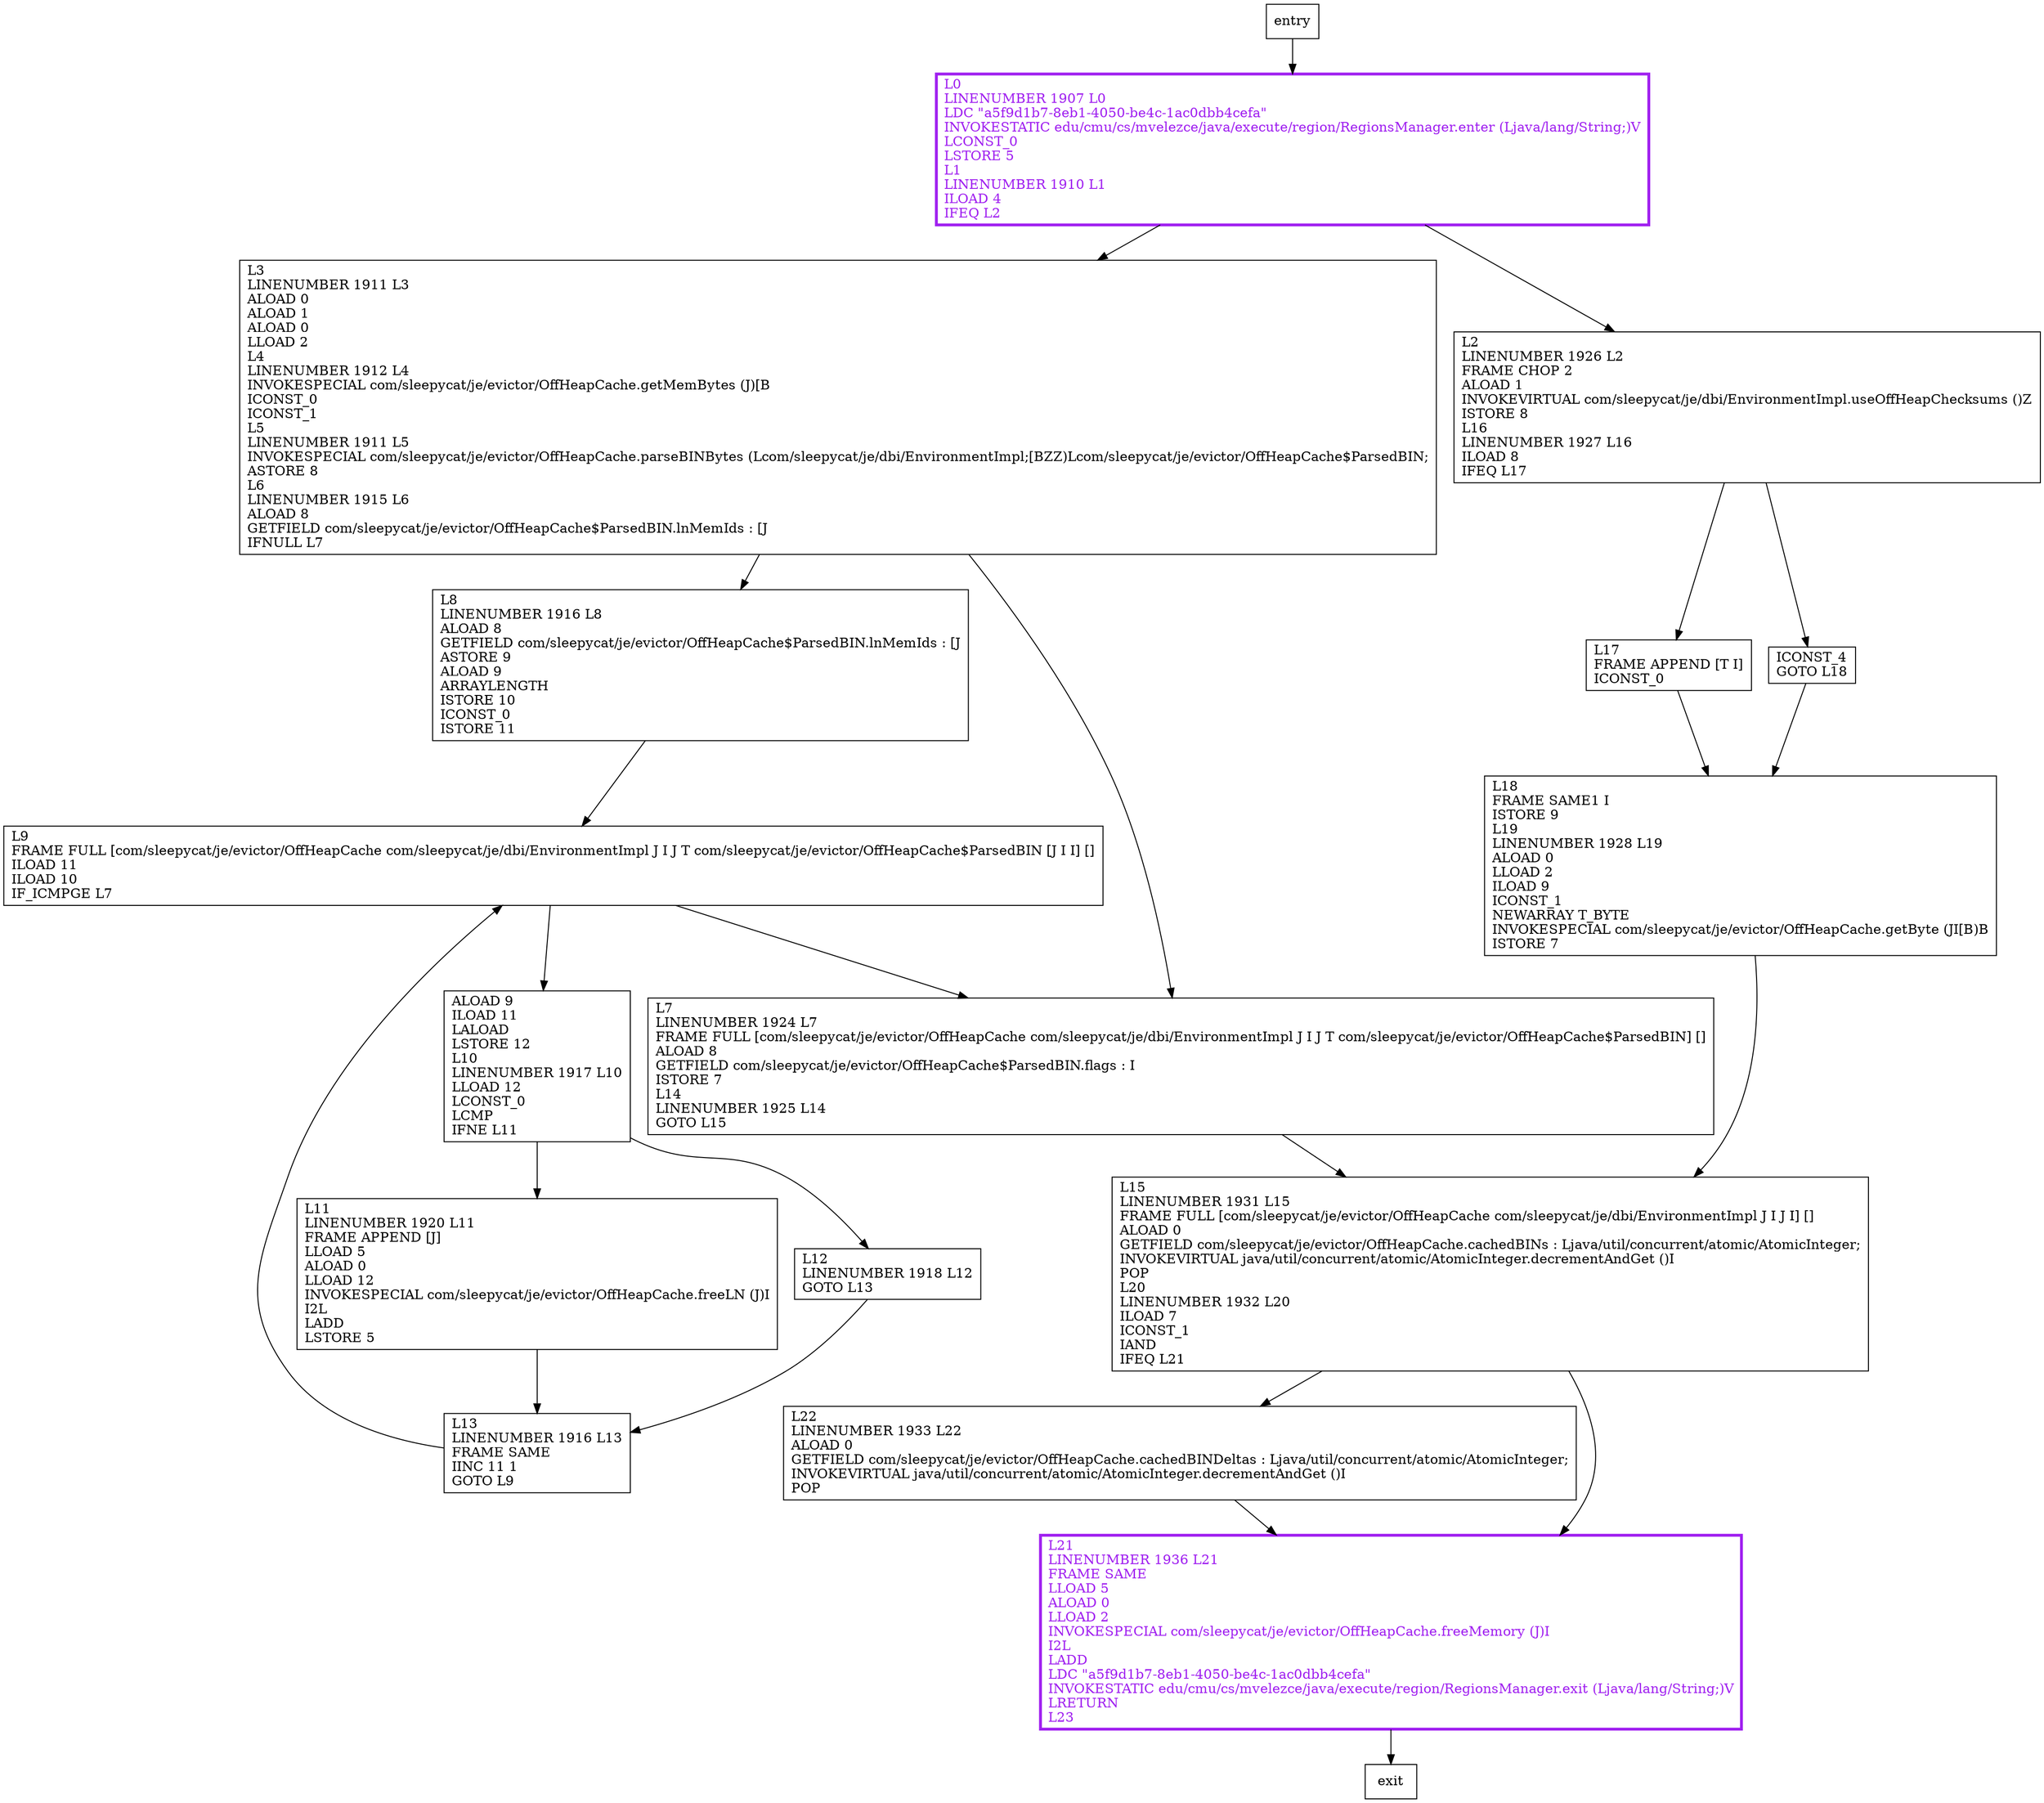 digraph freeBIN {
node [shape=record];
1253832431 [label="L3\lLINENUMBER 1911 L3\lALOAD 0\lALOAD 1\lALOAD 0\lLLOAD 2\lL4\lLINENUMBER 1912 L4\lINVOKESPECIAL com/sleepycat/je/evictor/OffHeapCache.getMemBytes (J)[B\lICONST_0\lICONST_1\lL5\lLINENUMBER 1911 L5\lINVOKESPECIAL com/sleepycat/je/evictor/OffHeapCache.parseBINBytes (Lcom/sleepycat/je/dbi/EnvironmentImpl;[BZZ)Lcom/sleepycat/je/evictor/OffHeapCache$ParsedBIN;\lASTORE 8\lL6\lLINENUMBER 1915 L6\lALOAD 8\lGETFIELD com/sleepycat/je/evictor/OffHeapCache$ParsedBIN.lnMemIds : [J\lIFNULL L7\l"];
557613864 [label="L13\lLINENUMBER 1916 L13\lFRAME SAME\lIINC 11 1\lGOTO L9\l"];
491859467 [label="L22\lLINENUMBER 1933 L22\lALOAD 0\lGETFIELD com/sleepycat/je/evictor/OffHeapCache.cachedBINDeltas : Ljava/util/concurrent/atomic/AtomicInteger;\lINVOKEVIRTUAL java/util/concurrent/atomic/AtomicInteger.decrementAndGet ()I\lPOP\l"];
94396665 [label="L21\lLINENUMBER 1936 L21\lFRAME SAME\lLLOAD 5\lALOAD 0\lLLOAD 2\lINVOKESPECIAL com/sleepycat/je/evictor/OffHeapCache.freeMemory (J)I\lI2L\lLADD\lLDC \"a5f9d1b7-8eb1-4050-be4c-1ac0dbb4cefa\"\lINVOKESTATIC edu/cmu/cs/mvelezce/java/execute/region/RegionsManager.exit (Ljava/lang/String;)V\lLRETURN\lL23\l"];
962421091 [label="L9\lFRAME FULL [com/sleepycat/je/evictor/OffHeapCache com/sleepycat/je/dbi/EnvironmentImpl J I J T com/sleepycat/je/evictor/OffHeapCache$ParsedBIN [J I I] []\lILOAD 11\lILOAD 10\lIF_ICMPGE L7\l"];
169711441 [label="L8\lLINENUMBER 1916 L8\lALOAD 8\lGETFIELD com/sleepycat/je/evictor/OffHeapCache$ParsedBIN.lnMemIds : [J\lASTORE 9\lALOAD 9\lARRAYLENGTH\lISTORE 10\lICONST_0\lISTORE 11\l"];
758197848 [label="L15\lLINENUMBER 1931 L15\lFRAME FULL [com/sleepycat/je/evictor/OffHeapCache com/sleepycat/je/dbi/EnvironmentImpl J I J I] []\lALOAD 0\lGETFIELD com/sleepycat/je/evictor/OffHeapCache.cachedBINs : Ljava/util/concurrent/atomic/AtomicInteger;\lINVOKEVIRTUAL java/util/concurrent/atomic/AtomicInteger.decrementAndGet ()I\lPOP\lL20\lLINENUMBER 1932 L20\lILOAD 7\lICONST_1\lIAND\lIFEQ L21\l"];
1941480005 [label="L11\lLINENUMBER 1920 L11\lFRAME APPEND [J]\lLLOAD 5\lALOAD 0\lLLOAD 12\lINVOKESPECIAL com/sleepycat/je/evictor/OffHeapCache.freeLN (J)I\lI2L\lLADD\lLSTORE 5\l"];
1254773868 [label="L17\lFRAME APPEND [T I]\lICONST_0\l"];
511852655 [label="ALOAD 9\lILOAD 11\lLALOAD\lLSTORE 12\lL10\lLINENUMBER 1917 L10\lLLOAD 12\lLCONST_0\lLCMP\lIFNE L11\l"];
457684743 [label="L0\lLINENUMBER 1907 L0\lLDC \"a5f9d1b7-8eb1-4050-be4c-1ac0dbb4cefa\"\lINVOKESTATIC edu/cmu/cs/mvelezce/java/execute/region/RegionsManager.enter (Ljava/lang/String;)V\lLCONST_0\lLSTORE 5\lL1\lLINENUMBER 1910 L1\lILOAD 4\lIFEQ L2\l"];
751105690 [label="L7\lLINENUMBER 1924 L7\lFRAME FULL [com/sleepycat/je/evictor/OffHeapCache com/sleepycat/je/dbi/EnvironmentImpl J I J T com/sleepycat/je/evictor/OffHeapCache$ParsedBIN] []\lALOAD 8\lGETFIELD com/sleepycat/je/evictor/OffHeapCache$ParsedBIN.flags : I\lISTORE 7\lL14\lLINENUMBER 1925 L14\lGOTO L15\l"];
968262795 [label="L18\lFRAME SAME1 I\lISTORE 9\lL19\lLINENUMBER 1928 L19\lALOAD 0\lLLOAD 2\lILOAD 9\lICONST_1\lNEWARRAY T_BYTE\lINVOKESPECIAL com/sleepycat/je/evictor/OffHeapCache.getByte (JI[B)B\lISTORE 7\l"];
2017717233 [label="L12\lLINENUMBER 1918 L12\lGOTO L13\l"];
2094427642 [label="ICONST_4\lGOTO L18\l"];
2076939897 [label="L2\lLINENUMBER 1926 L2\lFRAME CHOP 2\lALOAD 1\lINVOKEVIRTUAL com/sleepycat/je/dbi/EnvironmentImpl.useOffHeapChecksums ()Z\lISTORE 8\lL16\lLINENUMBER 1927 L16\lILOAD 8\lIFEQ L17\l"];
entry;
exit;
1253832431 -> 751105690
1253832431 -> 169711441
557613864 -> 962421091
491859467 -> 94396665
94396665 -> exit
962421091 -> 511852655
962421091 -> 751105690
169711441 -> 962421091
758197848 -> 491859467
758197848 -> 94396665
1941480005 -> 557613864
1254773868 -> 968262795
entry -> 457684743
511852655 -> 2017717233
511852655 -> 1941480005
457684743 -> 1253832431
457684743 -> 2076939897
751105690 -> 758197848
968262795 -> 758197848
2017717233 -> 557613864
2094427642 -> 968262795
2076939897 -> 2094427642
2076939897 -> 1254773868
457684743[fontcolor="purple", penwidth=3, color="purple"];
94396665[fontcolor="purple", penwidth=3, color="purple"];
}
